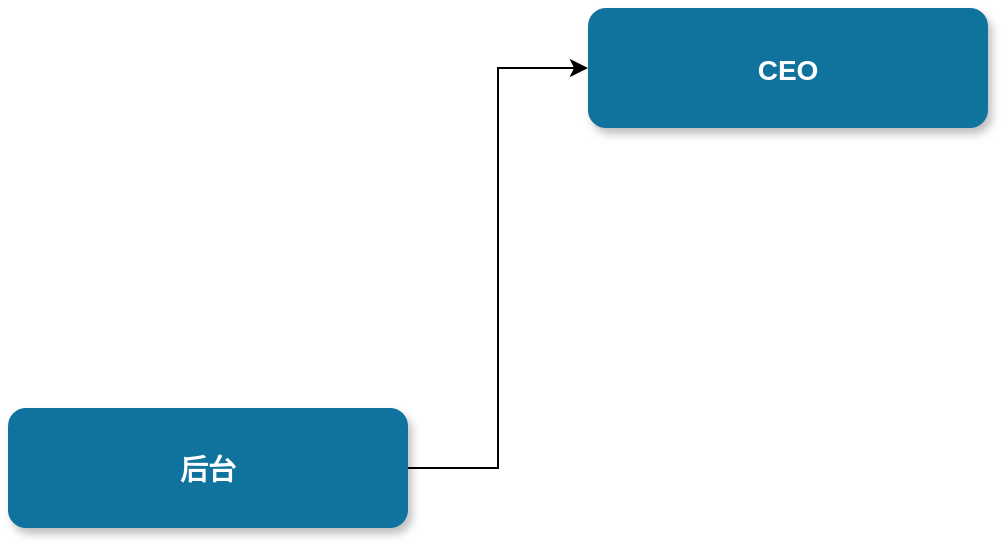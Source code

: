 <mxfile version="17.4.6" type="github">
  <diagram name="Page-1" id="97916047-d0de-89f5-080d-49f4d83e522f">
    <mxGraphModel dx="1422" dy="762" grid="1" gridSize="10" guides="1" tooltips="1" connect="1" arrows="1" fold="1" page="1" pageScale="1.5" pageWidth="1169" pageHeight="827" background="none" math="0" shadow="0">
      <root>
        <mxCell id="0" />
        <mxCell id="1" parent="0" />
        <mxCell id="Kqi3TABYH4eOVjjEjX6e-58" style="edgeStyle=orthogonalEdgeStyle;rounded=0;orthogonalLoop=1;jettySize=auto;html=1;entryX=0;entryY=0.5;entryDx=0;entryDy=0;" edge="1" parent="1" source="2" target="Kqi3TABYH4eOVjjEjX6e-57">
          <mxGeometry relative="1" as="geometry" />
        </mxCell>
        <mxCell id="2" value="后台" style="rounded=1;fillColor=#10739E;strokeColor=none;shadow=1;gradientColor=none;fontStyle=1;fontColor=#FFFFFF;fontSize=14;" parent="1" vertex="1">
          <mxGeometry x="120" y="420" width="200" height="60" as="geometry" />
        </mxCell>
        <mxCell id="Kqi3TABYH4eOVjjEjX6e-57" value="CEO" style="rounded=1;fillColor=#10739E;strokeColor=none;shadow=1;gradientColor=none;fontStyle=1;fontColor=#FFFFFF;fontSize=14;" vertex="1" parent="1">
          <mxGeometry x="410" y="220" width="200" height="60" as="geometry" />
        </mxCell>
      </root>
    </mxGraphModel>
  </diagram>
</mxfile>
